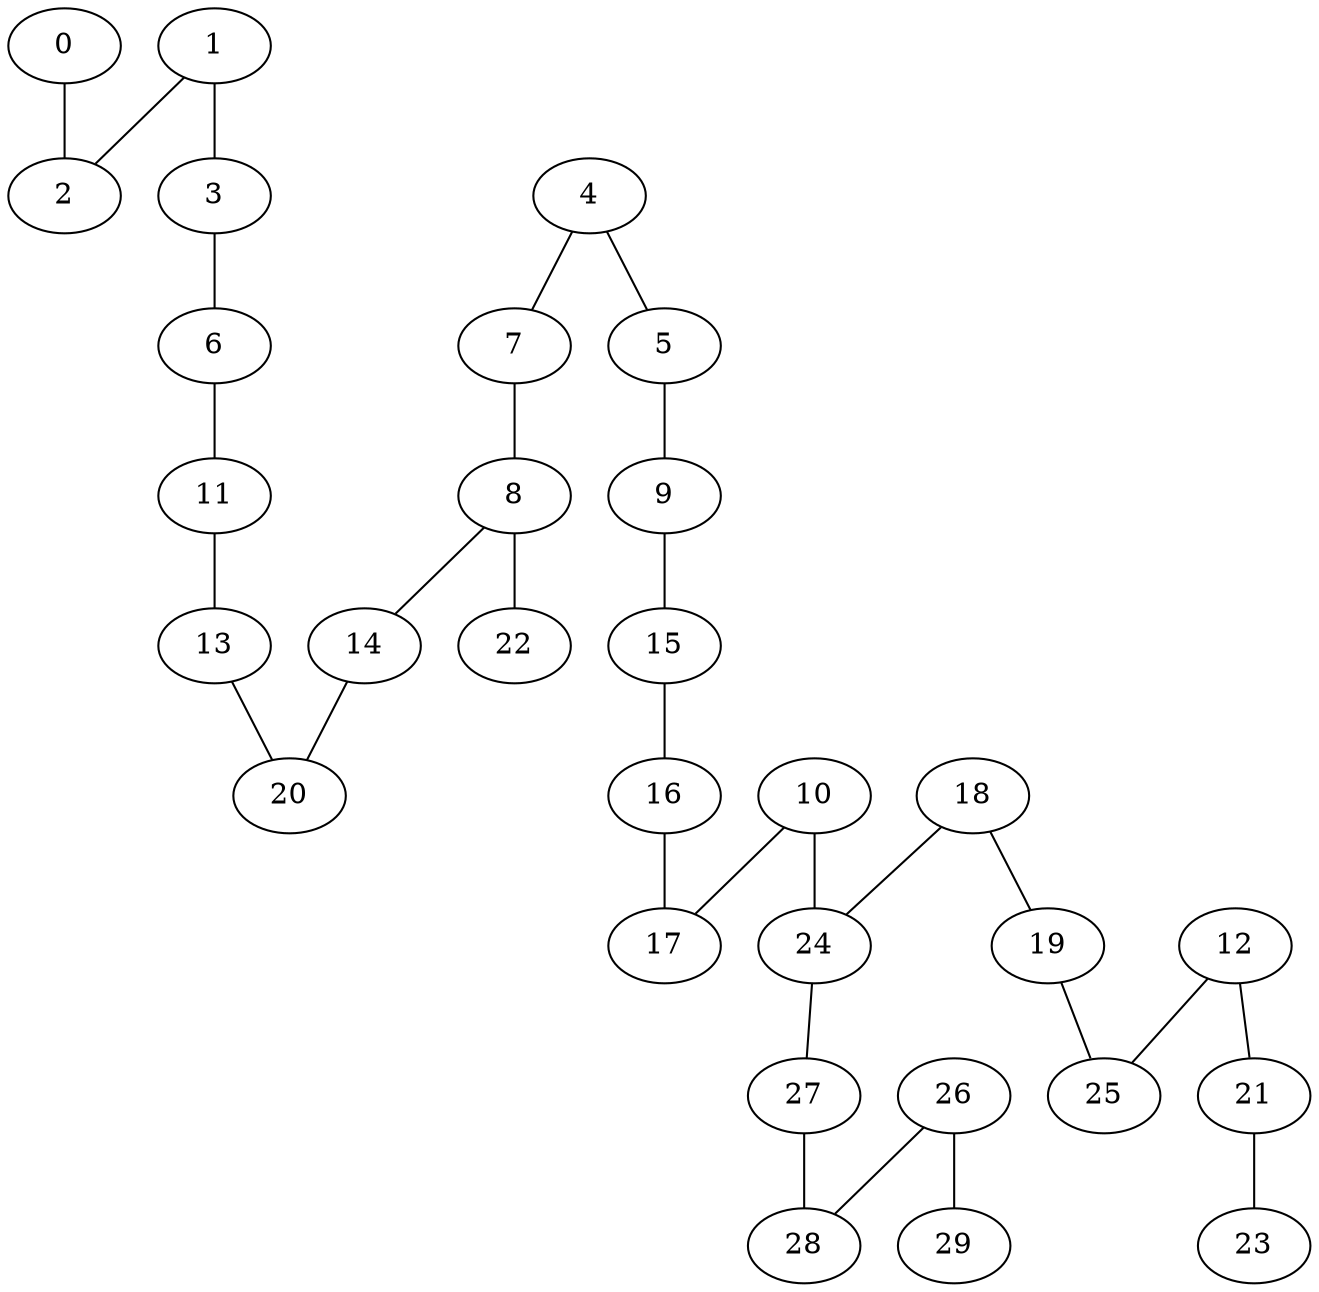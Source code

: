 graph DFS_R_grafoGeografico_30_38  {
0;
2;
1;
3;
6;
11;
13;
20;
14;
8;
7;
4;
5;
9;
15;
16;
17;
10;
24;
18;
19;
25;
12;
21;
23;
27;
28;
26;
29;
22;
0 -- 2;
1 -- 2;
1 -- 3;
3 -- 6;
6 -- 11;
11 -- 13;
13 -- 20;
14 -- 20;
8 -- 14;
7 -- 8;
4 -- 7;
4 -- 5;
5 -- 9;
9 -- 15;
15 -- 16;
16 -- 17;
10 -- 17;
10 -- 24;
18 -- 24;
18 -- 19;
19 -- 25;
12 -- 25;
12 -- 21;
21 -- 23;
24 -- 27;
27 -- 28;
26 -- 28;
26 -- 29;
8 -- 22;
}